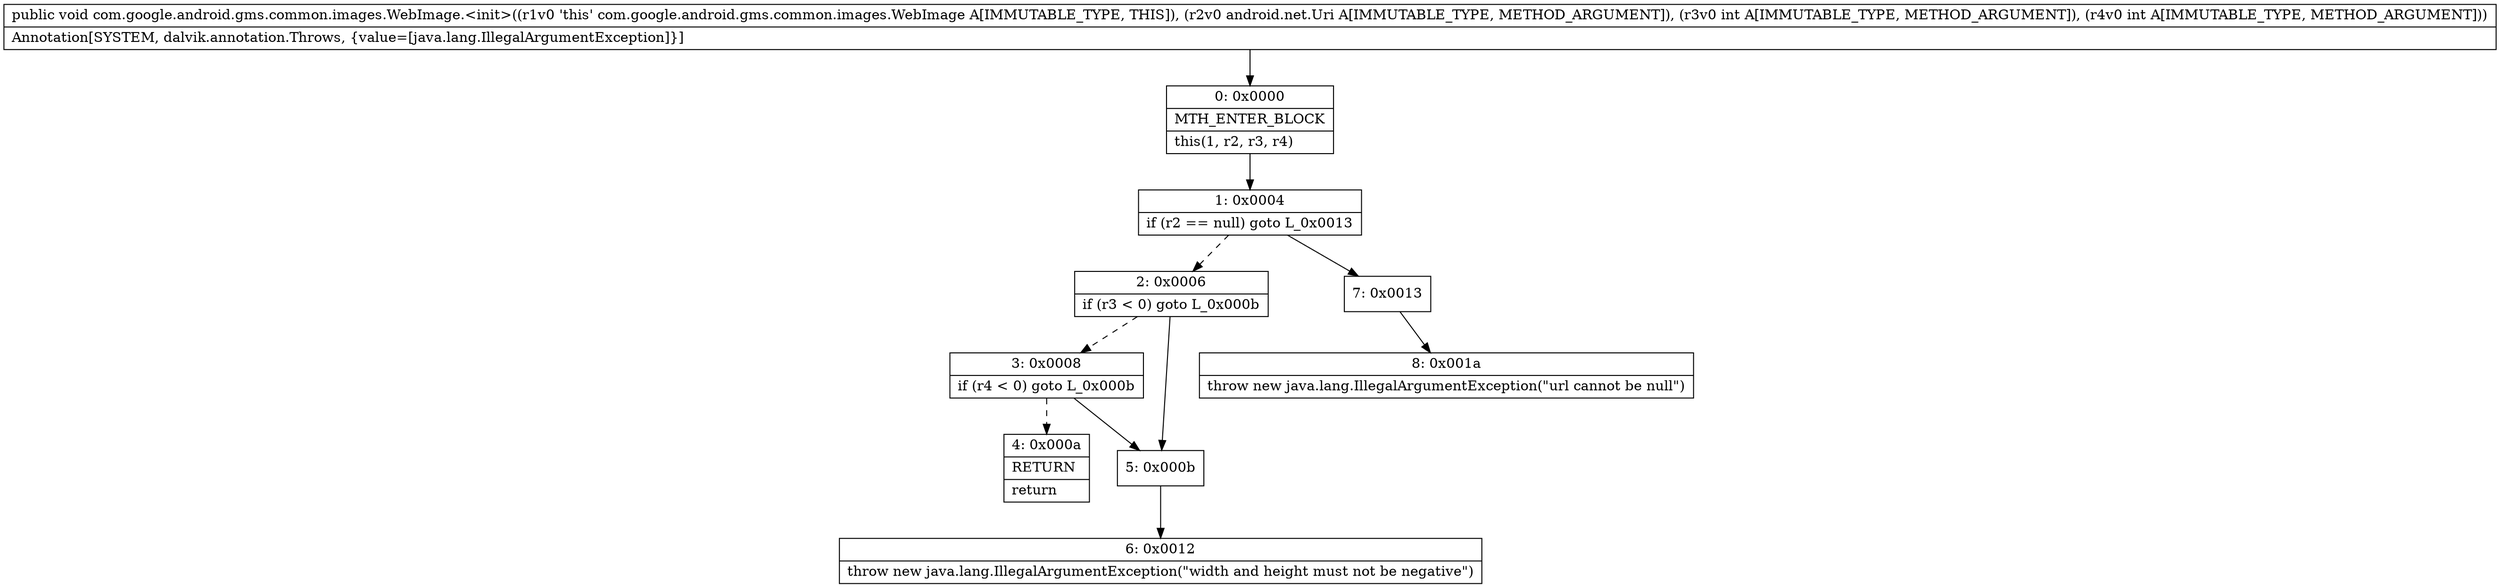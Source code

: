 digraph "CFG forcom.google.android.gms.common.images.WebImage.\<init\>(Landroid\/net\/Uri;II)V" {
Node_0 [shape=record,label="{0\:\ 0x0000|MTH_ENTER_BLOCK\l|this(1, r2, r3, r4)\l}"];
Node_1 [shape=record,label="{1\:\ 0x0004|if (r2 == null) goto L_0x0013\l}"];
Node_2 [shape=record,label="{2\:\ 0x0006|if (r3 \< 0) goto L_0x000b\l}"];
Node_3 [shape=record,label="{3\:\ 0x0008|if (r4 \< 0) goto L_0x000b\l}"];
Node_4 [shape=record,label="{4\:\ 0x000a|RETURN\l|return\l}"];
Node_5 [shape=record,label="{5\:\ 0x000b}"];
Node_6 [shape=record,label="{6\:\ 0x0012|throw new java.lang.IllegalArgumentException(\"width and height must not be negative\")\l}"];
Node_7 [shape=record,label="{7\:\ 0x0013}"];
Node_8 [shape=record,label="{8\:\ 0x001a|throw new java.lang.IllegalArgumentException(\"url cannot be null\")\l}"];
MethodNode[shape=record,label="{public void com.google.android.gms.common.images.WebImage.\<init\>((r1v0 'this' com.google.android.gms.common.images.WebImage A[IMMUTABLE_TYPE, THIS]), (r2v0 android.net.Uri A[IMMUTABLE_TYPE, METHOD_ARGUMENT]), (r3v0 int A[IMMUTABLE_TYPE, METHOD_ARGUMENT]), (r4v0 int A[IMMUTABLE_TYPE, METHOD_ARGUMENT]))  | Annotation[SYSTEM, dalvik.annotation.Throws, \{value=[java.lang.IllegalArgumentException]\}]\l}"];
MethodNode -> Node_0;
Node_0 -> Node_1;
Node_1 -> Node_2[style=dashed];
Node_1 -> Node_7;
Node_2 -> Node_3[style=dashed];
Node_2 -> Node_5;
Node_3 -> Node_4[style=dashed];
Node_3 -> Node_5;
Node_5 -> Node_6;
Node_7 -> Node_8;
}

